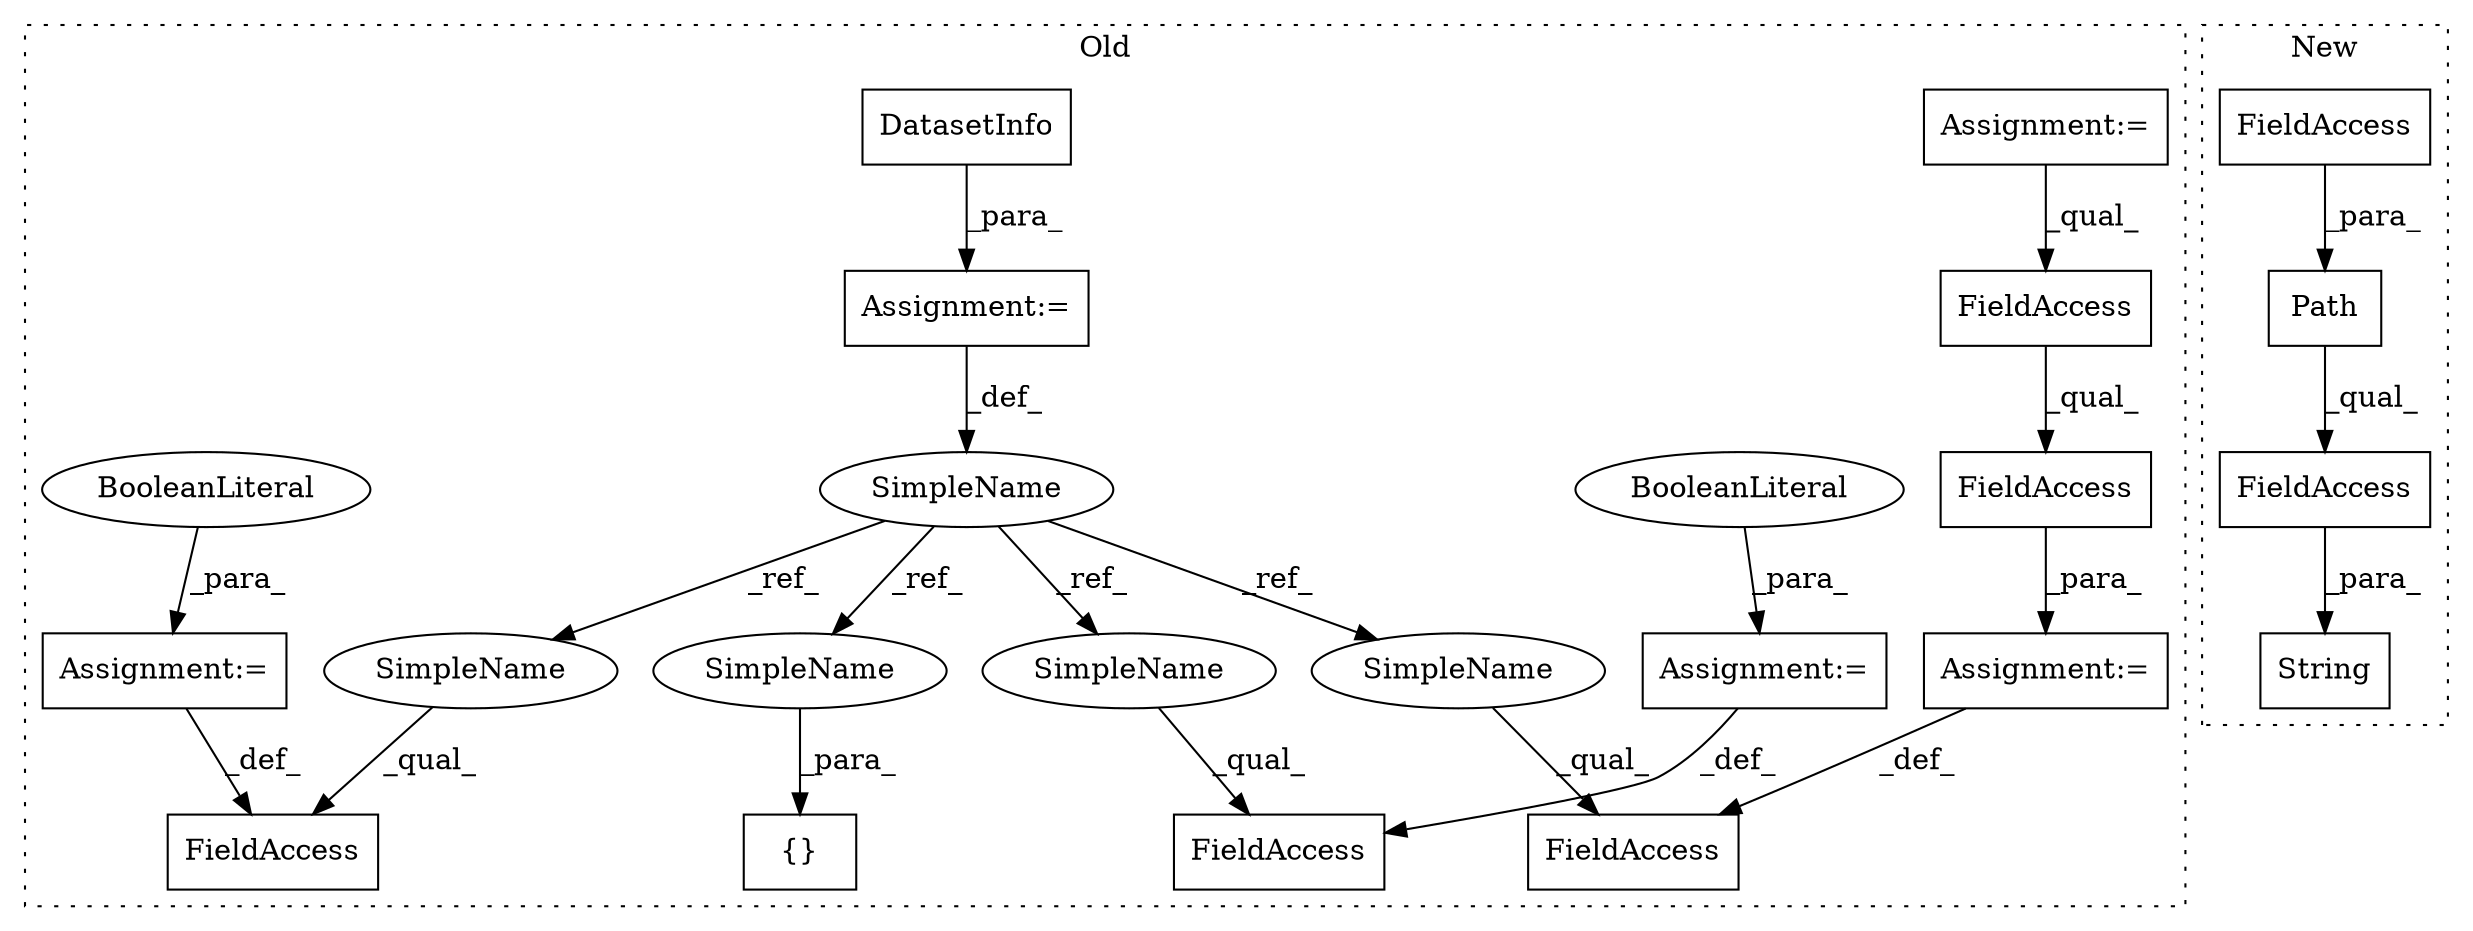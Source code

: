 digraph G {
subgraph cluster0 {
1 [label="DatasetInfo" a="32" s="23901" l="13" shape="box"];
6 [label="FieldAccess" a="22" s="24010" l="17" shape="box"];
7 [label="FieldAccess" a="22" s="23922" l="13" shape="box"];
8 [label="SimpleName" a="42" s="23896" l="4" shape="ellipse"];
9 [label="FieldAccess" a="22" s="24041" l="23" shape="box"];
10 [label="Assignment:=" a="7" s="24064" l="1" shape="box"];
11 [label="BooleanLiteral" a="9" s="24065" l="5" shape="ellipse"];
12 [label="Assignment:=" a="7" s="24027" l="1" shape="box"];
13 [label="BooleanLiteral" a="9" s="24028" l="5" shape="ellipse"];
14 [label="Assignment:=" a="7" s="23935" l="1" shape="box"];
15 [label="Assignment:=" a="7" s="23900" l="1" shape="box"];
16 [label="{}" a="4" s="24112,24117" l="1,1" shape="box"];
17 [label="FieldAccess" a="22" s="23936" l="36" shape="box"];
18 [label="FieldAccess" a="22" s="23936" l="20" shape="box"];
19 [label="Assignment:=" a="7" s="23364" l="11" shape="box"];
20 [label="SimpleName" a="42" s="24010" l="4" shape="ellipse"];
21 [label="SimpleName" a="42" s="24113" l="4" shape="ellipse"];
22 [label="SimpleName" a="42" s="23922" l="4" shape="ellipse"];
23 [label="SimpleName" a="42" s="24041" l="4" shape="ellipse"];
label = "Old";
style="dotted";
}
subgraph cluster1 {
2 [label="Path" a="32" s="23639,23671" l="5,1" shape="box"];
3 [label="String" a="32" s="23632,23679" l="7,1" shape="box"];
4 [label="FieldAccess" a="22" s="23639" l="40" shape="box"];
5 [label="FieldAccess" a="22" s="23644" l="27" shape="box"];
label = "New";
style="dotted";
}
1 -> 15 [label="_para_"];
2 -> 4 [label="_qual_"];
4 -> 3 [label="_para_"];
5 -> 2 [label="_para_"];
8 -> 20 [label="_ref_"];
8 -> 23 [label="_ref_"];
8 -> 22 [label="_ref_"];
8 -> 21 [label="_ref_"];
10 -> 9 [label="_def_"];
11 -> 10 [label="_para_"];
12 -> 6 [label="_def_"];
13 -> 12 [label="_para_"];
14 -> 7 [label="_def_"];
15 -> 8 [label="_def_"];
17 -> 14 [label="_para_"];
18 -> 17 [label="_qual_"];
19 -> 18 [label="_qual_"];
20 -> 6 [label="_qual_"];
21 -> 16 [label="_para_"];
22 -> 7 [label="_qual_"];
23 -> 9 [label="_qual_"];
}